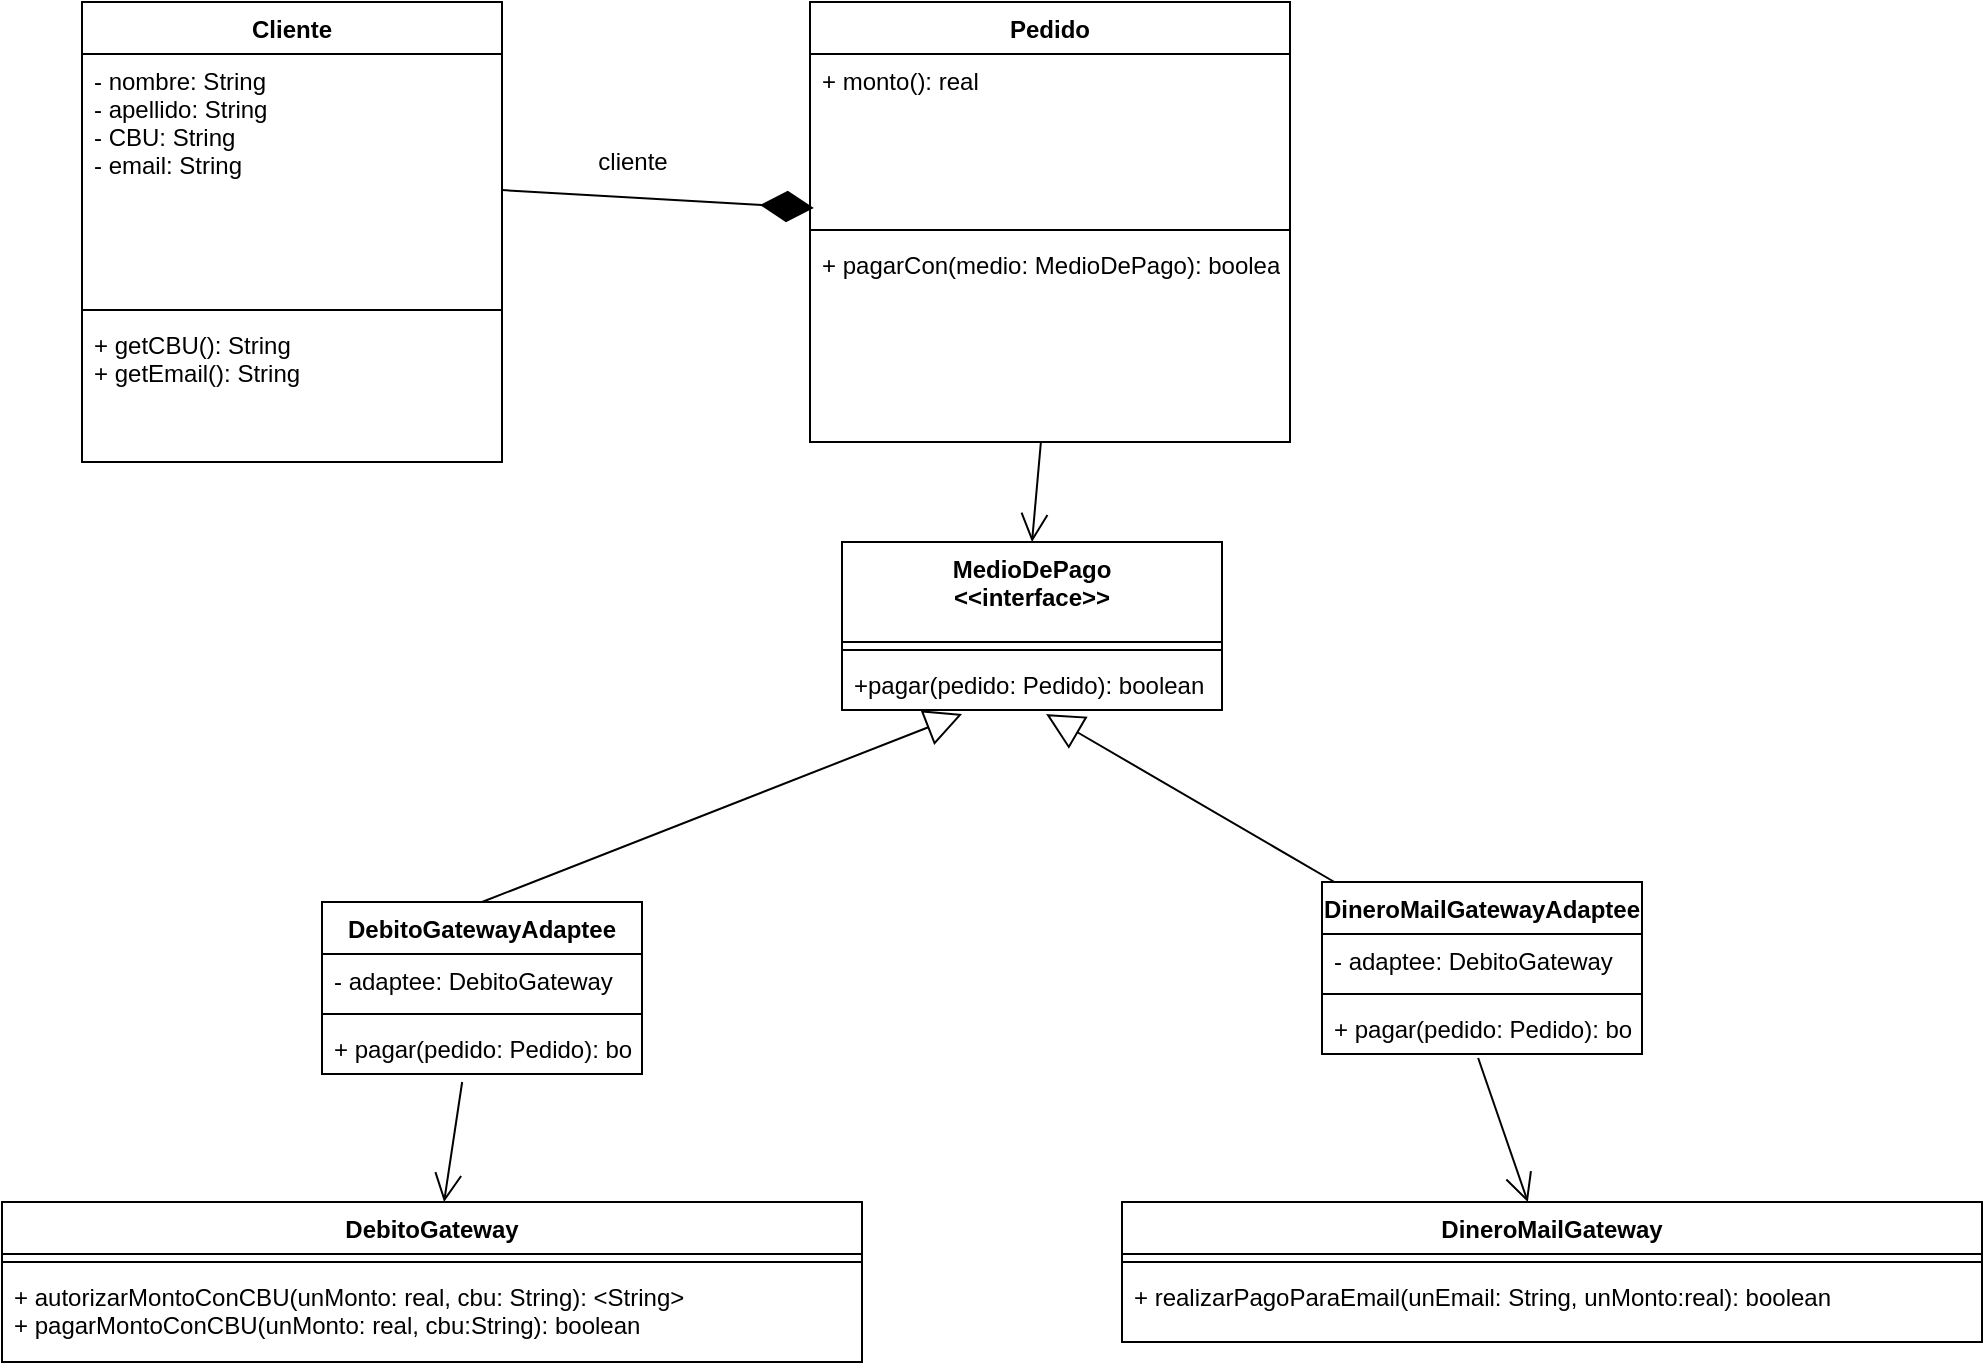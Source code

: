 <mxfile version="20.0.1" type="github"><diagram id="LPlG0qXmIRz5JVGf_PqN" name="Página-1"><mxGraphModel dx="700" dy="752" grid="1" gridSize="10" guides="1" tooltips="1" connect="1" arrows="1" fold="1" page="1" pageScale="1" pageWidth="827" pageHeight="1169" math="0" shadow="0"><root><mxCell id="0"/><mxCell id="1" parent="0"/><mxCell id="TAEGh7wm9ALzpoJDGOAz-1" value="Cliente" style="swimlane;fontStyle=1;align=center;verticalAlign=top;childLayout=stackLayout;horizontal=1;startSize=26;horizontalStack=0;resizeParent=1;resizeParentMax=0;resizeLast=0;collapsible=1;marginBottom=0;" vertex="1" parent="1"><mxGeometry x="50" y="80" width="210" height="230" as="geometry"/></mxCell><mxCell id="TAEGh7wm9ALzpoJDGOAz-2" value="- nombre: String&#10;- apellido: String&#10;- CBU: String&#10;- email: String" style="text;strokeColor=none;fillColor=none;align=left;verticalAlign=top;spacingLeft=4;spacingRight=4;overflow=hidden;rotatable=0;points=[[0,0.5],[1,0.5]];portConstraint=eastwest;" vertex="1" parent="TAEGh7wm9ALzpoJDGOAz-1"><mxGeometry y="26" width="210" height="124" as="geometry"/></mxCell><mxCell id="TAEGh7wm9ALzpoJDGOAz-3" value="" style="line;strokeWidth=1;fillColor=none;align=left;verticalAlign=middle;spacingTop=-1;spacingLeft=3;spacingRight=3;rotatable=0;labelPosition=right;points=[];portConstraint=eastwest;" vertex="1" parent="TAEGh7wm9ALzpoJDGOAz-1"><mxGeometry y="150" width="210" height="8" as="geometry"/></mxCell><mxCell id="TAEGh7wm9ALzpoJDGOAz-4" value="+ getCBU(): String&#10;+ getEmail(): String" style="text;strokeColor=none;fillColor=none;align=left;verticalAlign=top;spacingLeft=4;spacingRight=4;overflow=hidden;rotatable=0;points=[[0,0.5],[1,0.5]];portConstraint=eastwest;" vertex="1" parent="TAEGh7wm9ALzpoJDGOAz-1"><mxGeometry y="158" width="210" height="72" as="geometry"/></mxCell><mxCell id="TAEGh7wm9ALzpoJDGOAz-5" value="Pedido" style="swimlane;fontStyle=1;align=center;verticalAlign=top;childLayout=stackLayout;horizontal=1;startSize=26;horizontalStack=0;resizeParent=1;resizeParentMax=0;resizeLast=0;collapsible=1;marginBottom=0;" vertex="1" parent="1"><mxGeometry x="414" y="80" width="240" height="220" as="geometry"/></mxCell><mxCell id="TAEGh7wm9ALzpoJDGOAz-6" value="+ monto(): real&#10;" style="text;strokeColor=none;fillColor=none;align=left;verticalAlign=top;spacingLeft=4;spacingRight=4;overflow=hidden;rotatable=0;points=[[0,0.5],[1,0.5]];portConstraint=eastwest;" vertex="1" parent="TAEGh7wm9ALzpoJDGOAz-5"><mxGeometry y="26" width="240" height="84" as="geometry"/></mxCell><mxCell id="TAEGh7wm9ALzpoJDGOAz-7" value="" style="line;strokeWidth=1;fillColor=none;align=left;verticalAlign=middle;spacingTop=-1;spacingLeft=3;spacingRight=3;rotatable=0;labelPosition=right;points=[];portConstraint=eastwest;" vertex="1" parent="TAEGh7wm9ALzpoJDGOAz-5"><mxGeometry y="110" width="240" height="8" as="geometry"/></mxCell><mxCell id="TAEGh7wm9ALzpoJDGOAz-8" value="+ pagarCon(medio: MedioDePago): boolean" style="text;strokeColor=none;fillColor=none;align=left;verticalAlign=top;spacingLeft=4;spacingRight=4;overflow=hidden;rotatable=0;points=[[0,0.5],[1,0.5]];portConstraint=eastwest;" vertex="1" parent="TAEGh7wm9ALzpoJDGOAz-5"><mxGeometry y="118" width="240" height="102" as="geometry"/></mxCell><mxCell id="TAEGh7wm9ALzpoJDGOAz-9" value="" style="endArrow=diamondThin;endFill=1;endSize=24;html=1;rounded=0;entryX=0.008;entryY=0.917;entryDx=0;entryDy=0;entryPerimeter=0;" edge="1" parent="1" source="TAEGh7wm9ALzpoJDGOAz-2" target="TAEGh7wm9ALzpoJDGOAz-6"><mxGeometry width="160" relative="1" as="geometry"><mxPoint x="210" y="240" as="sourcePoint"/><mxPoint x="370" y="240" as="targetPoint"/></mxGeometry></mxCell><mxCell id="TAEGh7wm9ALzpoJDGOAz-10" value="cliente" style="text;html=1;align=center;verticalAlign=middle;resizable=0;points=[];autosize=1;strokeColor=none;fillColor=none;" vertex="1" parent="1"><mxGeometry x="300" y="150" width="50" height="20" as="geometry"/></mxCell><mxCell id="TAEGh7wm9ALzpoJDGOAz-11" value="DebitoGateway" style="swimlane;fontStyle=1;align=center;verticalAlign=top;childLayout=stackLayout;horizontal=1;startSize=26;horizontalStack=0;resizeParent=1;resizeParentMax=0;resizeLast=0;collapsible=1;marginBottom=0;" vertex="1" parent="1"><mxGeometry x="10" y="680" width="430" height="80" as="geometry"/></mxCell><mxCell id="TAEGh7wm9ALzpoJDGOAz-13" value="" style="line;strokeWidth=1;fillColor=none;align=left;verticalAlign=middle;spacingTop=-1;spacingLeft=3;spacingRight=3;rotatable=0;labelPosition=right;points=[];portConstraint=eastwest;" vertex="1" parent="TAEGh7wm9ALzpoJDGOAz-11"><mxGeometry y="26" width="430" height="8" as="geometry"/></mxCell><mxCell id="TAEGh7wm9ALzpoJDGOAz-14" value="+ autorizarMontoConCBU(unMonto: real, cbu: String): &lt;String&gt;&#10;+ pagarMontoConCBU(unMonto: real, cbu:String): boolean" style="text;strokeColor=none;fillColor=none;align=left;verticalAlign=top;spacingLeft=4;spacingRight=4;overflow=hidden;rotatable=0;points=[[0,0.5],[1,0.5]];portConstraint=eastwest;" vertex="1" parent="TAEGh7wm9ALzpoJDGOAz-11"><mxGeometry y="34" width="430" height="46" as="geometry"/></mxCell><mxCell id="TAEGh7wm9ALzpoJDGOAz-15" value="DineroMailGateway" style="swimlane;fontStyle=1;align=center;verticalAlign=top;childLayout=stackLayout;horizontal=1;startSize=26;horizontalStack=0;resizeParent=1;resizeParentMax=0;resizeLast=0;collapsible=1;marginBottom=0;" vertex="1" parent="1"><mxGeometry x="570" y="680" width="430" height="70" as="geometry"/></mxCell><mxCell id="TAEGh7wm9ALzpoJDGOAz-16" value="" style="line;strokeWidth=1;fillColor=none;align=left;verticalAlign=middle;spacingTop=-1;spacingLeft=3;spacingRight=3;rotatable=0;labelPosition=right;points=[];portConstraint=eastwest;" vertex="1" parent="TAEGh7wm9ALzpoJDGOAz-15"><mxGeometry y="26" width="430" height="8" as="geometry"/></mxCell><mxCell id="TAEGh7wm9ALzpoJDGOAz-17" value="+ realizarPagoParaEmail(unEmail: String, unMonto:real): boolean" style="text;strokeColor=none;fillColor=none;align=left;verticalAlign=top;spacingLeft=4;spacingRight=4;overflow=hidden;rotatable=0;points=[[0,0.5],[1,0.5]];portConstraint=eastwest;" vertex="1" parent="TAEGh7wm9ALzpoJDGOAz-15"><mxGeometry y="34" width="430" height="36" as="geometry"/></mxCell><mxCell id="TAEGh7wm9ALzpoJDGOAz-18" value="MedioDePago&#10;&lt;&lt;interface&gt;&gt;" style="swimlane;fontStyle=1;align=center;verticalAlign=top;childLayout=stackLayout;horizontal=1;startSize=50;horizontalStack=0;resizeParent=1;resizeParentMax=0;resizeLast=0;collapsible=1;marginBottom=0;" vertex="1" parent="1"><mxGeometry x="430" y="350" width="190" height="84" as="geometry"/></mxCell><mxCell id="TAEGh7wm9ALzpoJDGOAz-20" value="" style="line;strokeWidth=1;fillColor=none;align=left;verticalAlign=middle;spacingTop=-1;spacingLeft=3;spacingRight=3;rotatable=0;labelPosition=right;points=[];portConstraint=eastwest;" vertex="1" parent="TAEGh7wm9ALzpoJDGOAz-18"><mxGeometry y="50" width="190" height="8" as="geometry"/></mxCell><mxCell id="TAEGh7wm9ALzpoJDGOAz-21" value="+pagar(pedido: Pedido): boolean" style="text;strokeColor=none;fillColor=none;align=left;verticalAlign=top;spacingLeft=4;spacingRight=4;overflow=hidden;rotatable=0;points=[[0,0.5],[1,0.5]];portConstraint=eastwest;" vertex="1" parent="TAEGh7wm9ALzpoJDGOAz-18"><mxGeometry y="58" width="190" height="26" as="geometry"/></mxCell><mxCell id="TAEGh7wm9ALzpoJDGOAz-28" value="DebitoGatewayAdaptee" style="swimlane;fontStyle=1;align=center;verticalAlign=top;childLayout=stackLayout;horizontal=1;startSize=26;horizontalStack=0;resizeParent=1;resizeParentMax=0;resizeLast=0;collapsible=1;marginBottom=0;" vertex="1" parent="1"><mxGeometry x="170" y="530" width="160" height="86" as="geometry"/></mxCell><mxCell id="TAEGh7wm9ALzpoJDGOAz-29" value="- adaptee: DebitoGateway" style="text;strokeColor=none;fillColor=none;align=left;verticalAlign=top;spacingLeft=4;spacingRight=4;overflow=hidden;rotatable=0;points=[[0,0.5],[1,0.5]];portConstraint=eastwest;" vertex="1" parent="TAEGh7wm9ALzpoJDGOAz-28"><mxGeometry y="26" width="160" height="26" as="geometry"/></mxCell><mxCell id="TAEGh7wm9ALzpoJDGOAz-30" value="" style="line;strokeWidth=1;fillColor=none;align=left;verticalAlign=middle;spacingTop=-1;spacingLeft=3;spacingRight=3;rotatable=0;labelPosition=right;points=[];portConstraint=eastwest;" vertex="1" parent="TAEGh7wm9ALzpoJDGOAz-28"><mxGeometry y="52" width="160" height="8" as="geometry"/></mxCell><mxCell id="TAEGh7wm9ALzpoJDGOAz-31" value="+ pagar(pedido: Pedido): boolean" style="text;strokeColor=none;fillColor=none;align=left;verticalAlign=top;spacingLeft=4;spacingRight=4;overflow=hidden;rotatable=0;points=[[0,0.5],[1,0.5]];portConstraint=eastwest;" vertex="1" parent="TAEGh7wm9ALzpoJDGOAz-28"><mxGeometry y="60" width="160" height="26" as="geometry"/></mxCell><mxCell id="TAEGh7wm9ALzpoJDGOAz-32" value="DineroMailGatewayAdaptee" style="swimlane;fontStyle=1;align=center;verticalAlign=top;childLayout=stackLayout;horizontal=1;startSize=26;horizontalStack=0;resizeParent=1;resizeParentMax=0;resizeLast=0;collapsible=1;marginBottom=0;" vertex="1" parent="1"><mxGeometry x="670" y="520" width="160" height="86" as="geometry"/></mxCell><mxCell id="TAEGh7wm9ALzpoJDGOAz-33" value="- adaptee: DebitoGateway" style="text;strokeColor=none;fillColor=none;align=left;verticalAlign=top;spacingLeft=4;spacingRight=4;overflow=hidden;rotatable=0;points=[[0,0.5],[1,0.5]];portConstraint=eastwest;" vertex="1" parent="TAEGh7wm9ALzpoJDGOAz-32"><mxGeometry y="26" width="160" height="26" as="geometry"/></mxCell><mxCell id="TAEGh7wm9ALzpoJDGOAz-34" value="" style="line;strokeWidth=1;fillColor=none;align=left;verticalAlign=middle;spacingTop=-1;spacingLeft=3;spacingRight=3;rotatable=0;labelPosition=right;points=[];portConstraint=eastwest;" vertex="1" parent="TAEGh7wm9ALzpoJDGOAz-32"><mxGeometry y="52" width="160" height="8" as="geometry"/></mxCell><mxCell id="TAEGh7wm9ALzpoJDGOAz-35" value="+ pagar(pedido: Pedido): boolean" style="text;strokeColor=none;fillColor=none;align=left;verticalAlign=top;spacingLeft=4;spacingRight=4;overflow=hidden;rotatable=0;points=[[0,0.5],[1,0.5]];portConstraint=eastwest;" vertex="1" parent="TAEGh7wm9ALzpoJDGOAz-32"><mxGeometry y="60" width="160" height="26" as="geometry"/></mxCell><mxCell id="TAEGh7wm9ALzpoJDGOAz-36" value="" style="endArrow=block;endSize=16;endFill=0;html=1;rounded=0;exitX=0.5;exitY=0;exitDx=0;exitDy=0;entryX=0.316;entryY=1.077;entryDx=0;entryDy=0;entryPerimeter=0;" edge="1" parent="1" source="TAEGh7wm9ALzpoJDGOAz-28" target="TAEGh7wm9ALzpoJDGOAz-21"><mxGeometry width="160" relative="1" as="geometry"><mxPoint x="440" y="440" as="sourcePoint"/><mxPoint x="600" y="440" as="targetPoint"/></mxGeometry></mxCell><mxCell id="TAEGh7wm9ALzpoJDGOAz-37" value="" style="endArrow=block;endSize=16;endFill=0;html=1;rounded=0;entryX=0.537;entryY=1.077;entryDx=0;entryDy=0;entryPerimeter=0;" edge="1" parent="1" source="TAEGh7wm9ALzpoJDGOAz-32" target="TAEGh7wm9ALzpoJDGOAz-21"><mxGeometry width="160" relative="1" as="geometry"><mxPoint x="440" y="440" as="sourcePoint"/><mxPoint x="600" y="440" as="targetPoint"/></mxGeometry></mxCell><mxCell id="TAEGh7wm9ALzpoJDGOAz-38" value="" style="endArrow=open;endFill=1;endSize=12;html=1;rounded=0;entryX=0.5;entryY=0;entryDx=0;entryDy=0;" edge="1" parent="1" source="TAEGh7wm9ALzpoJDGOAz-8" target="TAEGh7wm9ALzpoJDGOAz-18"><mxGeometry width="160" relative="1" as="geometry"><mxPoint x="440" y="460" as="sourcePoint"/><mxPoint x="600" y="460" as="targetPoint"/></mxGeometry></mxCell><mxCell id="TAEGh7wm9ALzpoJDGOAz-39" value="" style="endArrow=open;endFill=1;endSize=12;html=1;rounded=0;exitX=0.438;exitY=1.154;exitDx=0;exitDy=0;exitPerimeter=0;" edge="1" parent="1" source="TAEGh7wm9ALzpoJDGOAz-31" target="TAEGh7wm9ALzpoJDGOAz-11"><mxGeometry width="160" relative="1" as="geometry"><mxPoint x="440" y="460" as="sourcePoint"/><mxPoint x="600" y="460" as="targetPoint"/></mxGeometry></mxCell><mxCell id="TAEGh7wm9ALzpoJDGOAz-40" value="" style="endArrow=open;endFill=1;endSize=12;html=1;rounded=0;exitX=0.488;exitY=1.077;exitDx=0;exitDy=0;exitPerimeter=0;" edge="1" parent="1" source="TAEGh7wm9ALzpoJDGOAz-35" target="TAEGh7wm9ALzpoJDGOAz-15"><mxGeometry width="160" relative="1" as="geometry"><mxPoint x="250.08" y="630.004" as="sourcePoint"/><mxPoint x="241.032" y="690" as="targetPoint"/></mxGeometry></mxCell></root></mxGraphModel></diagram></mxfile>